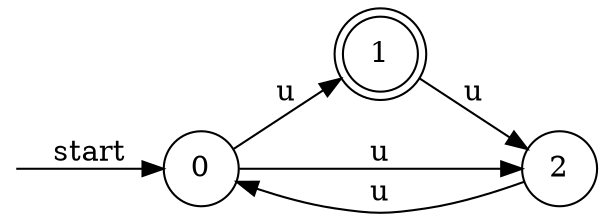 digraph enfa {
    rankdir = LR;
    node [shape = circle];
    __start [style = invis, shape = point];
    __start -> "0" [ label = "start" ];
    node [shape = doublecircle]; "1"
    node [shape = circle];
    "0" -> "1" [ label = "u" ];
    "0" -> "2" [ label = "u" ];
    "1" -> "2" [ label = "u" ];
    "2" -> "0" [ label = "u" ];
}
